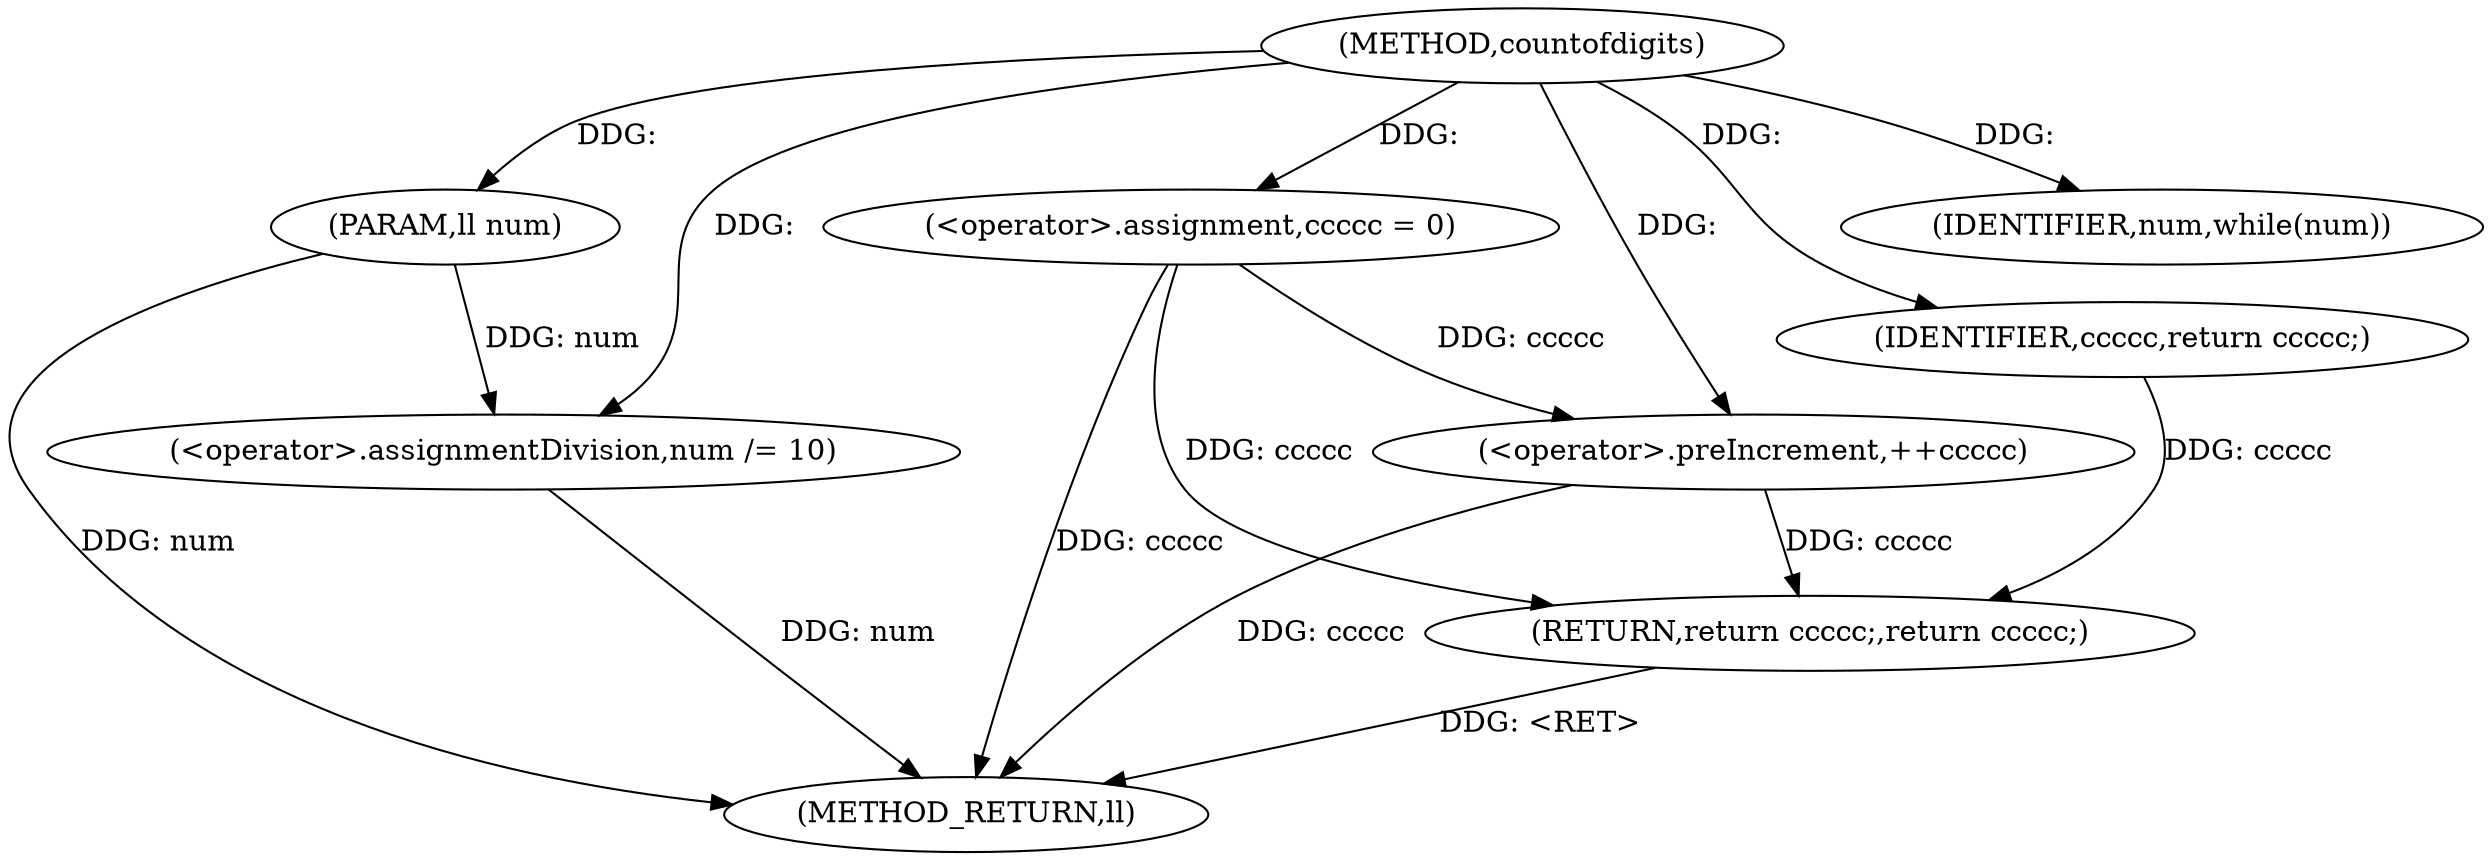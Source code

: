 digraph "countofdigits" {  
"1000386" [label = "(METHOD,countofdigits)" ]
"1000403" [label = "(METHOD_RETURN,ll)" ]
"1000387" [label = "(PARAM,ll num)" ]
"1000390" [label = "(<operator>.assignment,ccccc = 0)" ]
"1000401" [label = "(RETURN,return ccccc;,return ccccc;)" ]
"1000394" [label = "(IDENTIFIER,num,while(num))" ]
"1000402" [label = "(IDENTIFIER,ccccc,return ccccc;)" ]
"1000396" [label = "(<operator>.preIncrement,++ccccc)" ]
"1000398" [label = "(<operator>.assignmentDivision,num /= 10)" ]
  "1000401" -> "1000403"  [ label = "DDG: <RET>"] 
  "1000387" -> "1000403"  [ label = "DDG: num"] 
  "1000390" -> "1000403"  [ label = "DDG: ccccc"] 
  "1000396" -> "1000403"  [ label = "DDG: ccccc"] 
  "1000398" -> "1000403"  [ label = "DDG: num"] 
  "1000386" -> "1000387"  [ label = "DDG: "] 
  "1000386" -> "1000390"  [ label = "DDG: "] 
  "1000402" -> "1000401"  [ label = "DDG: ccccc"] 
  "1000390" -> "1000401"  [ label = "DDG: ccccc"] 
  "1000396" -> "1000401"  [ label = "DDG: ccccc"] 
  "1000386" -> "1000394"  [ label = "DDG: "] 
  "1000386" -> "1000402"  [ label = "DDG: "] 
  "1000386" -> "1000398"  [ label = "DDG: "] 
  "1000390" -> "1000396"  [ label = "DDG: ccccc"] 
  "1000386" -> "1000396"  [ label = "DDG: "] 
  "1000387" -> "1000398"  [ label = "DDG: num"] 
}
